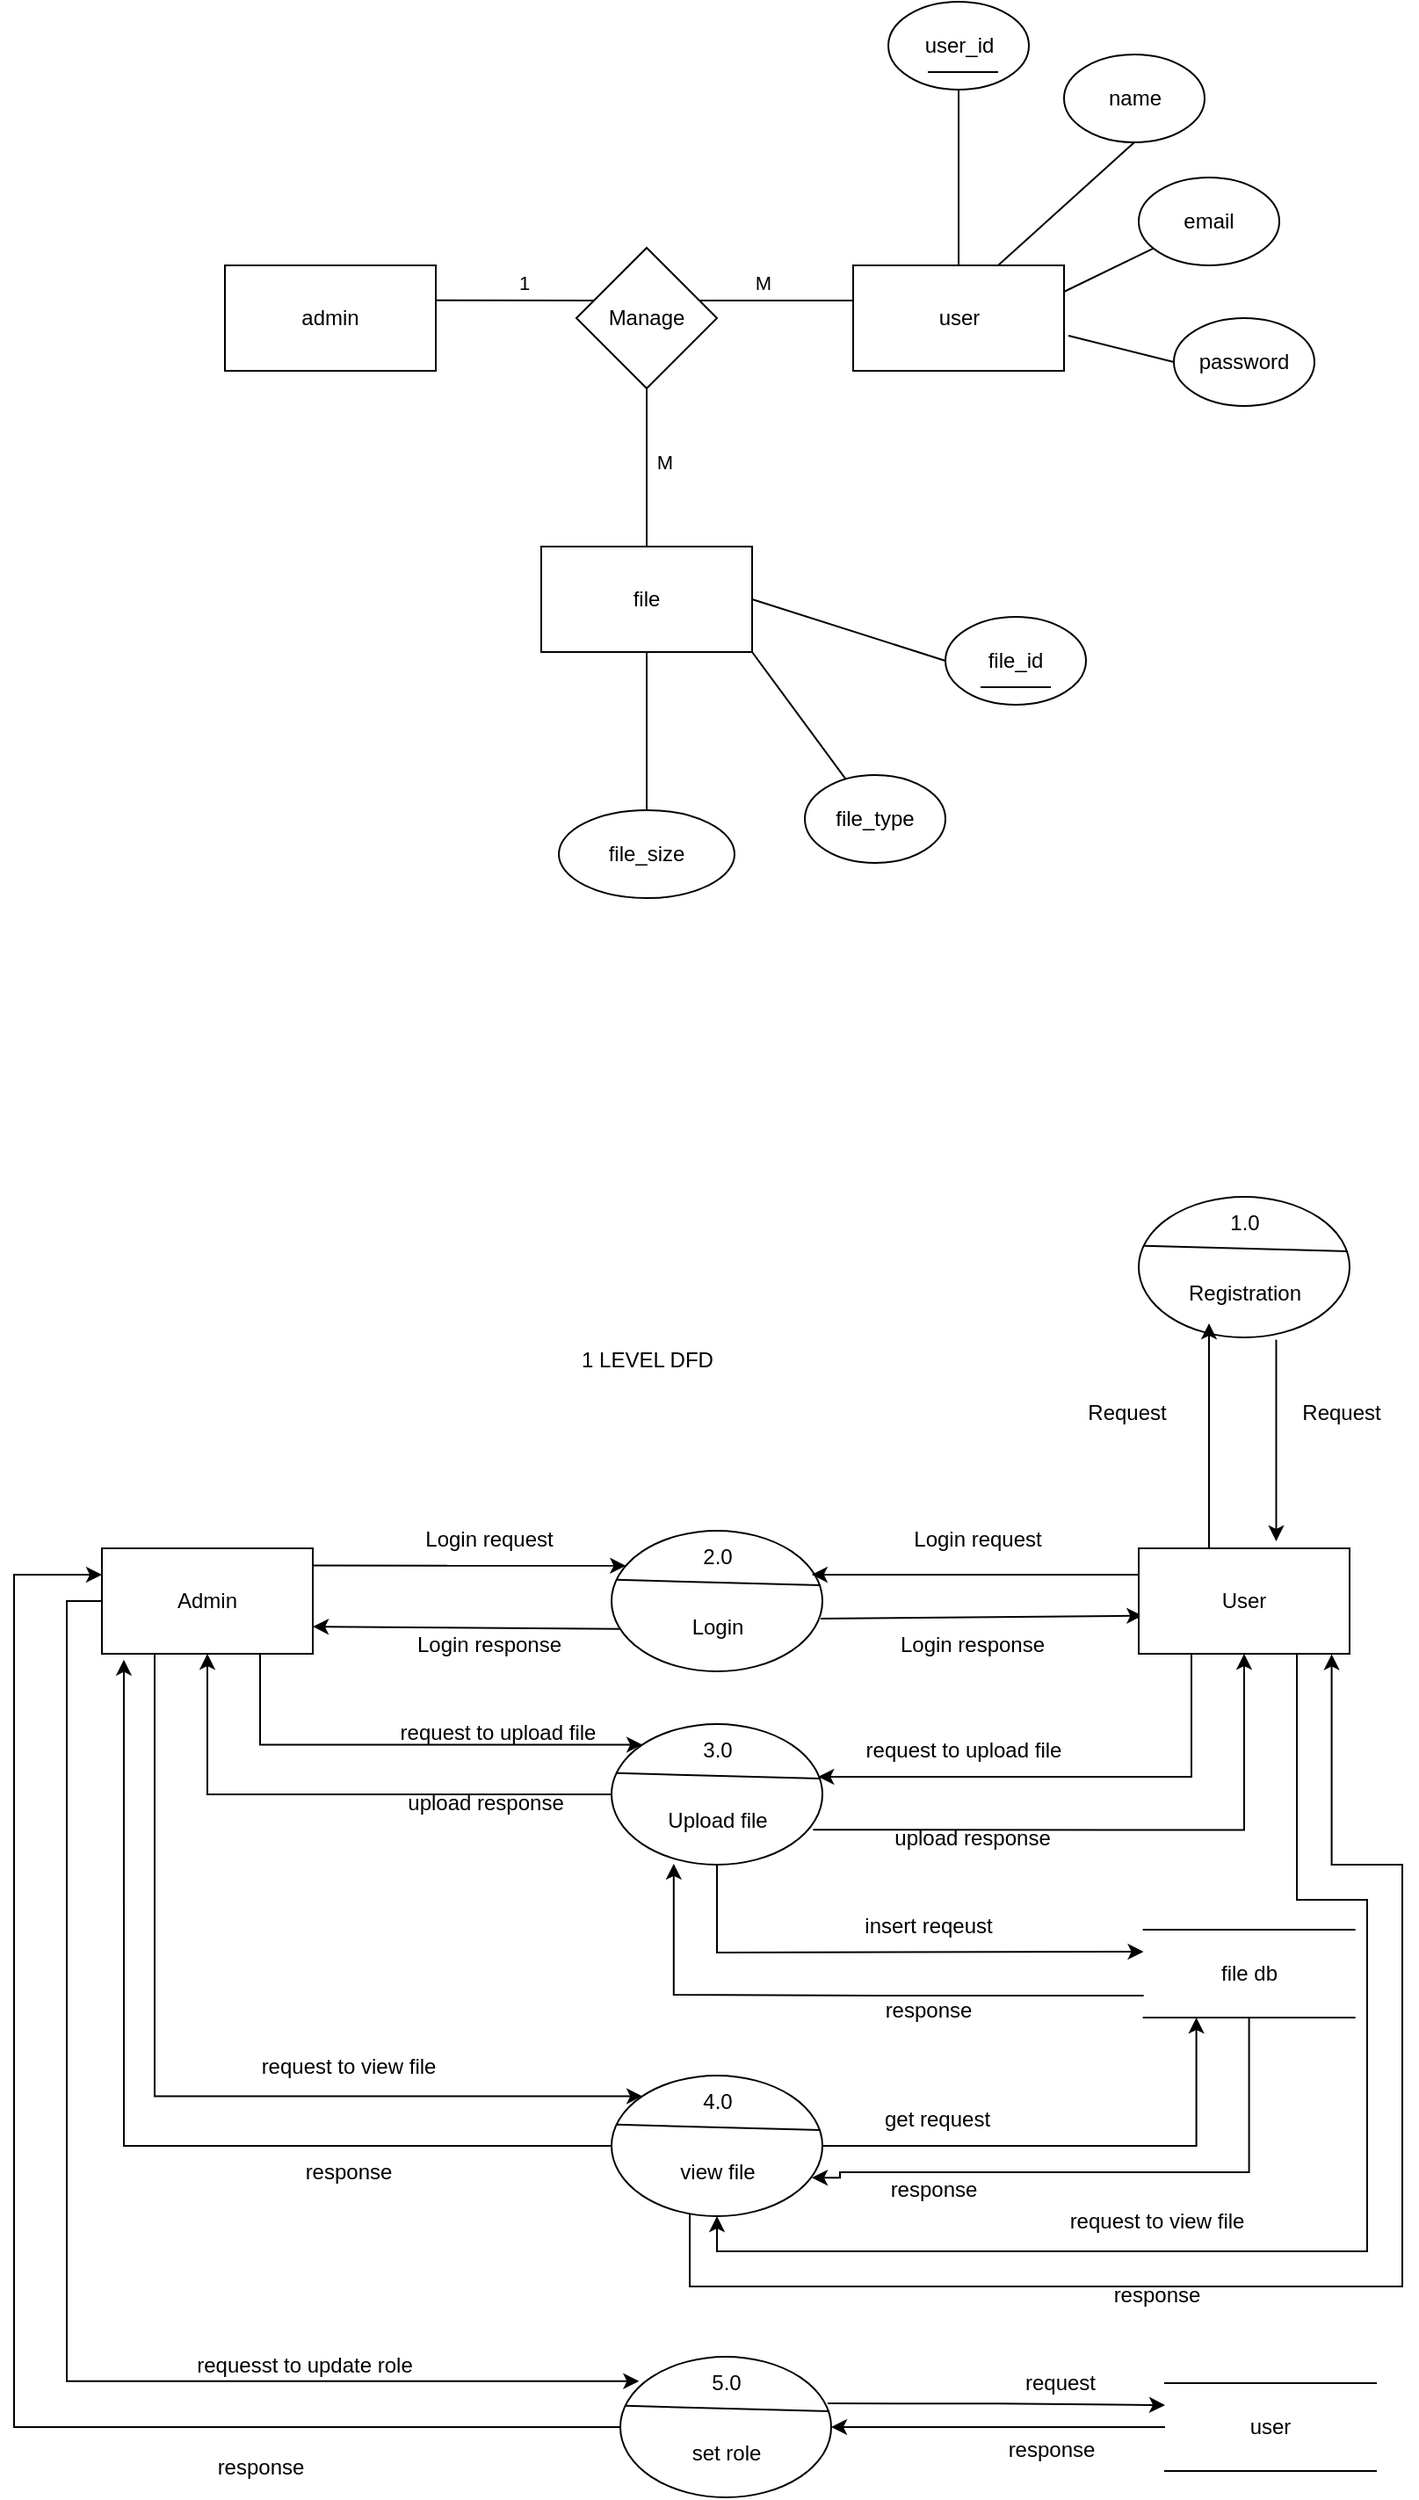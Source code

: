 <mxfile version="28.0.7">
  <diagram name="Page-1" id="f_GxHbI2ts5r_WDmTcf1">
    <mxGraphModel dx="1687" dy="1927" grid="1" gridSize="10" guides="1" tooltips="1" connect="1" arrows="1" fold="1" page="1" pageScale="1" pageWidth="850" pageHeight="1100" math="0" shadow="0">
      <root>
        <mxCell id="0" />
        <mxCell id="1" parent="0" />
        <mxCell id="UQys9rM_CPTPyQWlCEaO-13" value="" style="ellipse;whiteSpace=wrap;html=1;" vertex="1" parent="1">
          <mxGeometry x="420" y="780" width="120" height="80" as="geometry" />
        </mxCell>
        <mxCell id="UQys9rM_CPTPyQWlCEaO-14" value="" style="endArrow=none;html=1;rounded=0;entryX=0.992;entryY=0.388;entryDx=0;entryDy=0;entryPerimeter=0;exitX=0.025;exitY=0.349;exitDx=0;exitDy=0;exitPerimeter=0;" edge="1" parent="1" source="UQys9rM_CPTPyQWlCEaO-13" target="UQys9rM_CPTPyQWlCEaO-13">
          <mxGeometry width="50" height="50" relative="1" as="geometry">
            <mxPoint x="540" y="980" as="sourcePoint" />
            <mxPoint x="610" y="960" as="targetPoint" />
          </mxGeometry>
        </mxCell>
        <mxCell id="UQys9rM_CPTPyQWlCEaO-15" value="2.0" style="text;html=1;align=center;verticalAlign=middle;resizable=0;points=[];autosize=1;strokeColor=none;fillColor=none;" vertex="1" parent="1">
          <mxGeometry x="460" y="780" width="40" height="30" as="geometry" />
        </mxCell>
        <mxCell id="UQys9rM_CPTPyQWlCEaO-16" value="Login" style="text;html=1;align=center;verticalAlign=middle;resizable=0;points=[];autosize=1;strokeColor=none;fillColor=none;" vertex="1" parent="1">
          <mxGeometry x="455" y="820" width="50" height="30" as="geometry" />
        </mxCell>
        <mxCell id="UQys9rM_CPTPyQWlCEaO-17" value="Admin" style="rounded=1;whiteSpace=wrap;html=1;" vertex="1" parent="1">
          <mxGeometry x="130" y="790" width="120" height="60" as="geometry" />
        </mxCell>
        <mxCell id="UQys9rM_CPTPyQWlCEaO-18" value="User" style="rounded=1;whiteSpace=wrap;html=1;" vertex="1" parent="1">
          <mxGeometry x="720" y="790" width="120" height="60" as="geometry" />
        </mxCell>
        <mxCell id="UQys9rM_CPTPyQWlCEaO-19" value="" style="endArrow=classic;html=1;rounded=0;exitX=0.997;exitY=0.163;exitDx=0;exitDy=0;entryX=0.068;entryY=0.249;entryDx=0;entryDy=0;entryPerimeter=0;exitPerimeter=0;" edge="1" parent="1" source="UQys9rM_CPTPyQWlCEaO-17" target="UQys9rM_CPTPyQWlCEaO-13">
          <mxGeometry width="50" height="50" relative="1" as="geometry">
            <mxPoint x="560" y="980" as="sourcePoint" />
            <mxPoint x="430" y="810" as="targetPoint" />
          </mxGeometry>
        </mxCell>
        <mxCell id="UQys9rM_CPTPyQWlCEaO-20" value="Login request" style="text;html=1;align=center;verticalAlign=middle;resizable=0;points=[];autosize=1;strokeColor=none;fillColor=none;" vertex="1" parent="1">
          <mxGeometry x="300" y="770" width="100" height="30" as="geometry" />
        </mxCell>
        <mxCell id="UQys9rM_CPTPyQWlCEaO-23" value="" style="endArrow=classic;html=1;rounded=0;entryX=0.018;entryY=0.639;entryDx=0;entryDy=0;entryPerimeter=0;" edge="1" parent="1" target="UQys9rM_CPTPyQWlCEaO-18">
          <mxGeometry width="50" height="50" relative="1" as="geometry">
            <mxPoint x="539" y="830" as="sourcePoint" />
            <mxPoint x="716.5" y="830" as="targetPoint" />
          </mxGeometry>
        </mxCell>
        <mxCell id="UQys9rM_CPTPyQWlCEaO-25" value="" style="endArrow=classic;html=1;rounded=0;exitX=0;exitY=0.25;exitDx=0;exitDy=0;entryX=0.949;entryY=0.312;entryDx=0;entryDy=0;entryPerimeter=0;" edge="1" parent="1" source="UQys9rM_CPTPyQWlCEaO-18" target="UQys9rM_CPTPyQWlCEaO-13">
          <mxGeometry width="50" height="50" relative="1" as="geometry">
            <mxPoint x="260" y="810" as="sourcePoint" />
            <mxPoint x="438" y="810" as="targetPoint" />
          </mxGeometry>
        </mxCell>
        <mxCell id="UQys9rM_CPTPyQWlCEaO-26" value="" style="endArrow=classic;html=1;rounded=0;entryX=0.949;entryY=0.312;entryDx=0;entryDy=0;entryPerimeter=0;exitX=0.044;exitY=0.698;exitDx=0;exitDy=0;exitPerimeter=0;" edge="1" parent="1" source="UQys9rM_CPTPyQWlCEaO-13">
          <mxGeometry width="50" height="50" relative="1" as="geometry">
            <mxPoint x="410" y="835" as="sourcePoint" />
            <mxPoint x="250" y="834.55" as="targetPoint" />
          </mxGeometry>
        </mxCell>
        <mxCell id="UQys9rM_CPTPyQWlCEaO-27" value="Login request" style="text;html=1;align=center;verticalAlign=middle;resizable=0;points=[];autosize=1;strokeColor=none;fillColor=none;" vertex="1" parent="1">
          <mxGeometry x="577.5" y="770" width="100" height="30" as="geometry" />
        </mxCell>
        <mxCell id="UQys9rM_CPTPyQWlCEaO-28" value="Login response" style="text;html=1;align=center;verticalAlign=middle;resizable=0;points=[];autosize=1;strokeColor=none;fillColor=none;" vertex="1" parent="1">
          <mxGeometry x="295" y="830" width="110" height="30" as="geometry" />
        </mxCell>
        <mxCell id="UQys9rM_CPTPyQWlCEaO-29" value="Login response" style="text;html=1;align=center;verticalAlign=middle;resizable=0;points=[];autosize=1;strokeColor=none;fillColor=none;" vertex="1" parent="1">
          <mxGeometry x="570" y="830" width="110" height="30" as="geometry" />
        </mxCell>
        <mxCell id="UQys9rM_CPTPyQWlCEaO-30" value="" style="ellipse;whiteSpace=wrap;html=1;" vertex="1" parent="1">
          <mxGeometry x="720" y="590" width="120" height="80" as="geometry" />
        </mxCell>
        <mxCell id="UQys9rM_CPTPyQWlCEaO-31" value="" style="endArrow=none;html=1;rounded=0;entryX=0.992;entryY=0.388;entryDx=0;entryDy=0;entryPerimeter=0;exitX=0.025;exitY=0.349;exitDx=0;exitDy=0;exitPerimeter=0;" edge="1" source="UQys9rM_CPTPyQWlCEaO-30" target="UQys9rM_CPTPyQWlCEaO-30" parent="1">
          <mxGeometry width="50" height="50" relative="1" as="geometry">
            <mxPoint x="840" y="790" as="sourcePoint" />
            <mxPoint x="910" y="770" as="targetPoint" />
          </mxGeometry>
        </mxCell>
        <mxCell id="UQys9rM_CPTPyQWlCEaO-32" value="1.0" style="text;html=1;align=center;verticalAlign=middle;resizable=0;points=[];autosize=1;strokeColor=none;fillColor=none;" vertex="1" parent="1">
          <mxGeometry x="760" y="590" width="40" height="30" as="geometry" />
        </mxCell>
        <mxCell id="UQys9rM_CPTPyQWlCEaO-33" value="Registration" style="text;html=1;align=center;verticalAlign=middle;resizable=0;points=[];autosize=1;strokeColor=none;fillColor=none;" vertex="1" parent="1">
          <mxGeometry x="735" y="630" width="90" height="30" as="geometry" />
        </mxCell>
        <mxCell id="UQys9rM_CPTPyQWlCEaO-34" style="edgeStyle=orthogonalEdgeStyle;rounded=0;orthogonalLoop=1;jettySize=auto;html=1;" edge="1" parent="1">
          <mxGeometry relative="1" as="geometry">
            <mxPoint x="760" y="790" as="sourcePoint" />
            <mxPoint x="760" y="662" as="targetPoint" />
          </mxGeometry>
        </mxCell>
        <mxCell id="UQys9rM_CPTPyQWlCEaO-35" style="edgeStyle=orthogonalEdgeStyle;rounded=0;orthogonalLoop=1;jettySize=auto;html=1;exitX=0.652;exitY=1.016;exitDx=0;exitDy=0;entryX=0.652;entryY=-0.067;entryDx=0;entryDy=0;entryPerimeter=0;exitPerimeter=0;" edge="1" parent="1" source="UQys9rM_CPTPyQWlCEaO-30" target="UQys9rM_CPTPyQWlCEaO-18">
          <mxGeometry relative="1" as="geometry" />
        </mxCell>
        <mxCell id="UQys9rM_CPTPyQWlCEaO-36" value="Request" style="text;html=1;align=center;verticalAlign=middle;resizable=0;points=[];autosize=1;strokeColor=none;fillColor=none;" vertex="1" parent="1">
          <mxGeometry x="677.5" y="698" width="70" height="30" as="geometry" />
        </mxCell>
        <mxCell id="UQys9rM_CPTPyQWlCEaO-37" value="Request" style="text;html=1;align=center;verticalAlign=middle;resizable=0;points=[];autosize=1;strokeColor=none;fillColor=none;" vertex="1" parent="1">
          <mxGeometry x="800" y="698" width="70" height="30" as="geometry" />
        </mxCell>
        <mxCell id="UQys9rM_CPTPyQWlCEaO-71" style="edgeStyle=orthogonalEdgeStyle;rounded=0;orthogonalLoop=1;jettySize=auto;html=1;entryX=0.5;entryY=1;entryDx=0;entryDy=0;exitX=0.956;exitY=0.752;exitDx=0;exitDy=0;exitPerimeter=0;" edge="1" parent="1" source="UQys9rM_CPTPyQWlCEaO-59" target="UQys9rM_CPTPyQWlCEaO-18">
          <mxGeometry relative="1" as="geometry" />
        </mxCell>
        <mxCell id="UQys9rM_CPTPyQWlCEaO-86" style="edgeStyle=orthogonalEdgeStyle;rounded=0;orthogonalLoop=1;jettySize=auto;html=1;entryX=0.5;entryY=1;entryDx=0;entryDy=0;" edge="1" parent="1" source="UQys9rM_CPTPyQWlCEaO-59" target="UQys9rM_CPTPyQWlCEaO-79">
          <mxGeometry relative="1" as="geometry" />
        </mxCell>
        <mxCell id="UQys9rM_CPTPyQWlCEaO-59" value="" style="ellipse;whiteSpace=wrap;html=1;" vertex="1" parent="1">
          <mxGeometry x="420" y="890" width="120" height="80" as="geometry" />
        </mxCell>
        <mxCell id="UQys9rM_CPTPyQWlCEaO-60" value="" style="endArrow=none;html=1;rounded=0;entryX=0.992;entryY=0.388;entryDx=0;entryDy=0;entryPerimeter=0;exitX=0.025;exitY=0.349;exitDx=0;exitDy=0;exitPerimeter=0;" edge="1" source="UQys9rM_CPTPyQWlCEaO-59" target="UQys9rM_CPTPyQWlCEaO-59" parent="1">
          <mxGeometry width="50" height="50" relative="1" as="geometry">
            <mxPoint x="540" y="1090" as="sourcePoint" />
            <mxPoint x="610" y="1070" as="targetPoint" />
          </mxGeometry>
        </mxCell>
        <mxCell id="UQys9rM_CPTPyQWlCEaO-61" value="3.0" style="text;html=1;align=center;verticalAlign=middle;resizable=0;points=[];autosize=1;strokeColor=none;fillColor=none;" vertex="1" parent="1">
          <mxGeometry x="460" y="890" width="40" height="30" as="geometry" />
        </mxCell>
        <mxCell id="UQys9rM_CPTPyQWlCEaO-76" style="edgeStyle=orthogonalEdgeStyle;rounded=0;orthogonalLoop=1;jettySize=auto;html=1;entryX=0;entryY=0.25;entryDx=0;entryDy=0;exitX=0.5;exitY=1;exitDx=0;exitDy=0;" edge="1" parent="1" source="UQys9rM_CPTPyQWlCEaO-59" target="UQys9rM_CPTPyQWlCEaO-72">
          <mxGeometry relative="1" as="geometry">
            <mxPoint x="483" y="1007" as="sourcePoint" />
            <Array as="points">
              <mxPoint x="480" y="1020" />
              <mxPoint x="483" y="1020" />
            </Array>
          </mxGeometry>
        </mxCell>
        <mxCell id="UQys9rM_CPTPyQWlCEaO-62" value="Upload file" style="text;html=1;align=center;verticalAlign=middle;resizable=0;points=[];autosize=1;strokeColor=none;fillColor=none;" vertex="1" parent="1">
          <mxGeometry x="440" y="930" width="80" height="30" as="geometry" />
        </mxCell>
        <mxCell id="UQys9rM_CPTPyQWlCEaO-64" value="request to upload file" style="text;html=1;align=center;verticalAlign=middle;resizable=0;points=[];autosize=1;strokeColor=none;fillColor=none;" vertex="1" parent="1">
          <mxGeometry x="555" y="890" width="130" height="30" as="geometry" />
        </mxCell>
        <mxCell id="UQys9rM_CPTPyQWlCEaO-66" value="upload response" style="text;html=1;align=center;verticalAlign=middle;resizable=0;points=[];autosize=1;strokeColor=none;fillColor=none;" vertex="1" parent="1">
          <mxGeometry x="570" y="940" width="110" height="30" as="geometry" />
        </mxCell>
        <mxCell id="UQys9rM_CPTPyQWlCEaO-70" style="edgeStyle=orthogonalEdgeStyle;rounded=0;orthogonalLoop=1;jettySize=auto;html=1;exitX=0.25;exitY=1;exitDx=0;exitDy=0;entryX=0.98;entryY=0.383;entryDx=0;entryDy=0;entryPerimeter=0;" edge="1" parent="1" source="UQys9rM_CPTPyQWlCEaO-18" target="UQys9rM_CPTPyQWlCEaO-59">
          <mxGeometry relative="1" as="geometry">
            <Array as="points">
              <mxPoint x="750" y="920" />
              <mxPoint x="538" y="920" />
            </Array>
          </mxGeometry>
        </mxCell>
        <mxCell id="UQys9rM_CPTPyQWlCEaO-72" value="file db" style="html=1;dashed=0;whiteSpace=wrap;shape=partialRectangle;right=0;left=0;" vertex="1" parent="1">
          <mxGeometry x="722.8" y="1007" width="120" height="50" as="geometry" />
        </mxCell>
        <mxCell id="UQys9rM_CPTPyQWlCEaO-74" style="edgeStyle=orthogonalEdgeStyle;rounded=0;orthogonalLoop=1;jettySize=auto;html=1;exitX=0;exitY=0.75;exitDx=0;exitDy=0;entryX=0.295;entryY=0.993;entryDx=0;entryDy=0;entryPerimeter=0;" edge="1" parent="1" source="UQys9rM_CPTPyQWlCEaO-72" target="UQys9rM_CPTPyQWlCEaO-59">
          <mxGeometry relative="1" as="geometry">
            <mxPoint x="567.8" y="1037" as="sourcePoint" />
            <mxPoint x="455.04" y="1000" as="targetPoint" />
            <Array as="points">
              <mxPoint x="568" y="1045" />
              <mxPoint x="455" y="1044" />
            </Array>
          </mxGeometry>
        </mxCell>
        <mxCell id="UQys9rM_CPTPyQWlCEaO-77" value="insert reqeust" style="text;html=1;align=center;verticalAlign=middle;resizable=0;points=[];autosize=1;strokeColor=none;fillColor=none;" vertex="1" parent="1">
          <mxGeometry x="550" y="990" width="100" height="30" as="geometry" />
        </mxCell>
        <mxCell id="UQys9rM_CPTPyQWlCEaO-78" value="response" style="text;html=1;align=center;verticalAlign=middle;resizable=0;points=[];autosize=1;strokeColor=none;fillColor=none;" vertex="1" parent="1">
          <mxGeometry x="565" y="1038" width="70" height="30" as="geometry" />
        </mxCell>
        <mxCell id="UQys9rM_CPTPyQWlCEaO-84" style="edgeStyle=orthogonalEdgeStyle;rounded=0;orthogonalLoop=1;jettySize=auto;html=1;exitX=0.75;exitY=1;exitDx=0;exitDy=0;entryX=0;entryY=0;entryDx=0;entryDy=0;" edge="1" parent="1" source="UQys9rM_CPTPyQWlCEaO-79" target="UQys9rM_CPTPyQWlCEaO-59">
          <mxGeometry relative="1" as="geometry">
            <Array as="points">
              <mxPoint x="220" y="902" />
            </Array>
          </mxGeometry>
        </mxCell>
        <mxCell id="UQys9rM_CPTPyQWlCEaO-105" style="edgeStyle=orthogonalEdgeStyle;rounded=0;orthogonalLoop=1;jettySize=auto;html=1;exitX=0.25;exitY=1;exitDx=0;exitDy=0;entryX=0;entryY=0;entryDx=0;entryDy=0;" edge="1" parent="1" source="UQys9rM_CPTPyQWlCEaO-79" target="UQys9rM_CPTPyQWlCEaO-88">
          <mxGeometry relative="1" as="geometry">
            <Array as="points">
              <mxPoint x="160" y="1102" />
            </Array>
          </mxGeometry>
        </mxCell>
        <mxCell id="UQys9rM_CPTPyQWlCEaO-79" value="Admin" style="rounded=0;whiteSpace=wrap;html=1;" vertex="1" parent="1">
          <mxGeometry x="130" y="790" width="120" height="60" as="geometry" />
        </mxCell>
        <mxCell id="UQys9rM_CPTPyQWlCEaO-99" style="edgeStyle=orthogonalEdgeStyle;rounded=0;orthogonalLoop=1;jettySize=auto;html=1;exitX=0.75;exitY=1;exitDx=0;exitDy=0;entryX=0.5;entryY=1;entryDx=0;entryDy=0;" edge="1" parent="1" source="UQys9rM_CPTPyQWlCEaO-80" target="UQys9rM_CPTPyQWlCEaO-88">
          <mxGeometry relative="1" as="geometry">
            <Array as="points">
              <mxPoint x="810" y="990" />
              <mxPoint x="850" y="990" />
              <mxPoint x="850" y="1190" />
              <mxPoint x="480" y="1190" />
            </Array>
          </mxGeometry>
        </mxCell>
        <mxCell id="UQys9rM_CPTPyQWlCEaO-80" value="User" style="rounded=0;whiteSpace=wrap;html=1;" vertex="1" parent="1">
          <mxGeometry x="720" y="790" width="120" height="60" as="geometry" />
        </mxCell>
        <mxCell id="UQys9rM_CPTPyQWlCEaO-85" value="request to upload file" style="text;html=1;align=center;verticalAlign=middle;resizable=0;points=[];autosize=1;strokeColor=none;fillColor=none;" vertex="1" parent="1">
          <mxGeometry x="290" y="880" width="130" height="30" as="geometry" />
        </mxCell>
        <mxCell id="UQys9rM_CPTPyQWlCEaO-87" value="upload response" style="text;html=1;align=center;verticalAlign=middle;resizable=0;points=[];autosize=1;strokeColor=none;fillColor=none;" vertex="1" parent="1">
          <mxGeometry x="292.5" y="920" width="110" height="30" as="geometry" />
        </mxCell>
        <mxCell id="UQys9rM_CPTPyQWlCEaO-92" style="edgeStyle=orthogonalEdgeStyle;rounded=0;orthogonalLoop=1;jettySize=auto;html=1;entryX=0.25;entryY=1;entryDx=0;entryDy=0;" edge="1" parent="1" source="UQys9rM_CPTPyQWlCEaO-88" target="UQys9rM_CPTPyQWlCEaO-72">
          <mxGeometry relative="1" as="geometry" />
        </mxCell>
        <mxCell id="UQys9rM_CPTPyQWlCEaO-100" style="edgeStyle=orthogonalEdgeStyle;rounded=0;orthogonalLoop=1;jettySize=auto;html=1;exitX=0.371;exitY=0.976;exitDx=0;exitDy=0;entryX=0.915;entryY=1.004;entryDx=0;entryDy=0;entryPerimeter=0;exitPerimeter=0;" edge="1" parent="1" source="UQys9rM_CPTPyQWlCEaO-88" target="UQys9rM_CPTPyQWlCEaO-80">
          <mxGeometry relative="1" as="geometry">
            <mxPoint x="830" y="860" as="targetPoint" />
            <Array as="points">
              <mxPoint x="464" y="1210" />
              <mxPoint x="870" y="1210" />
              <mxPoint x="870" y="970" />
              <mxPoint x="830" y="970" />
            </Array>
          </mxGeometry>
        </mxCell>
        <mxCell id="UQys9rM_CPTPyQWlCEaO-88" value="" style="ellipse;whiteSpace=wrap;html=1;" vertex="1" parent="1">
          <mxGeometry x="420" y="1090" width="120" height="80" as="geometry" />
        </mxCell>
        <mxCell id="UQys9rM_CPTPyQWlCEaO-89" value="" style="endArrow=none;html=1;rounded=0;entryX=0.992;entryY=0.388;entryDx=0;entryDy=0;entryPerimeter=0;exitX=0.025;exitY=0.349;exitDx=0;exitDy=0;exitPerimeter=0;" edge="1" source="UQys9rM_CPTPyQWlCEaO-88" target="UQys9rM_CPTPyQWlCEaO-88" parent="1">
          <mxGeometry width="50" height="50" relative="1" as="geometry">
            <mxPoint x="540" y="1290" as="sourcePoint" />
            <mxPoint x="610" y="1270" as="targetPoint" />
          </mxGeometry>
        </mxCell>
        <mxCell id="UQys9rM_CPTPyQWlCEaO-90" value="4.0" style="text;html=1;align=center;verticalAlign=middle;resizable=0;points=[];autosize=1;strokeColor=none;fillColor=none;" vertex="1" parent="1">
          <mxGeometry x="460" y="1090" width="40" height="30" as="geometry" />
        </mxCell>
        <mxCell id="UQys9rM_CPTPyQWlCEaO-91" value="view file" style="text;html=1;align=center;verticalAlign=middle;resizable=0;points=[];autosize=1;strokeColor=none;fillColor=none;" vertex="1" parent="1">
          <mxGeometry x="445" y="1130" width="70" height="30" as="geometry" />
        </mxCell>
        <mxCell id="UQys9rM_CPTPyQWlCEaO-93" style="edgeStyle=orthogonalEdgeStyle;rounded=0;orthogonalLoop=1;jettySize=auto;html=1;exitX=0.5;exitY=1;exitDx=0;exitDy=0;entryX=0.95;entryY=0.726;entryDx=0;entryDy=0;entryPerimeter=0;" edge="1" parent="1" source="UQys9rM_CPTPyQWlCEaO-72" target="UQys9rM_CPTPyQWlCEaO-88">
          <mxGeometry relative="1" as="geometry">
            <Array as="points">
              <mxPoint x="783" y="1145" />
              <mxPoint x="550" y="1145" />
              <mxPoint x="550" y="1148" />
            </Array>
          </mxGeometry>
        </mxCell>
        <mxCell id="UQys9rM_CPTPyQWlCEaO-94" value="get request" style="text;html=1;align=center;verticalAlign=middle;resizable=0;points=[];autosize=1;strokeColor=none;fillColor=none;" vertex="1" parent="1">
          <mxGeometry x="565" y="1100" width="80" height="30" as="geometry" />
        </mxCell>
        <mxCell id="UQys9rM_CPTPyQWlCEaO-95" value="response" style="text;html=1;align=center;verticalAlign=middle;resizable=0;points=[];autosize=1;strokeColor=none;fillColor=none;" vertex="1" parent="1">
          <mxGeometry x="567.5" y="1140" width="70" height="30" as="geometry" />
        </mxCell>
        <mxCell id="UQys9rM_CPTPyQWlCEaO-101" value="request to view file" style="text;html=1;align=center;verticalAlign=middle;resizable=0;points=[];autosize=1;strokeColor=none;fillColor=none;" vertex="1" parent="1">
          <mxGeometry x="670" y="1158" width="120" height="30" as="geometry" />
        </mxCell>
        <mxCell id="UQys9rM_CPTPyQWlCEaO-103" value="response" style="text;html=1;align=center;verticalAlign=middle;resizable=0;points=[];autosize=1;strokeColor=none;fillColor=none;" vertex="1" parent="1">
          <mxGeometry x="695" y="1200" width="70" height="30" as="geometry" />
        </mxCell>
        <mxCell id="UQys9rM_CPTPyQWlCEaO-106" style="edgeStyle=orthogonalEdgeStyle;rounded=0;orthogonalLoop=1;jettySize=auto;html=1;exitX=0;exitY=0.5;exitDx=0;exitDy=0;entryX=0.104;entryY=1.056;entryDx=0;entryDy=0;entryPerimeter=0;" edge="1" parent="1" source="UQys9rM_CPTPyQWlCEaO-88" target="UQys9rM_CPTPyQWlCEaO-79">
          <mxGeometry relative="1" as="geometry" />
        </mxCell>
        <mxCell id="UQys9rM_CPTPyQWlCEaO-107" value="request to view file" style="text;html=1;align=center;verticalAlign=middle;resizable=0;points=[];autosize=1;strokeColor=none;fillColor=none;" vertex="1" parent="1">
          <mxGeometry x="210" y="1070" width="120" height="30" as="geometry" />
        </mxCell>
        <mxCell id="UQys9rM_CPTPyQWlCEaO-108" value="response" style="text;html=1;align=center;verticalAlign=middle;resizable=0;points=[];autosize=1;strokeColor=none;fillColor=none;" vertex="1" parent="1">
          <mxGeometry x="235" y="1130" width="70" height="30" as="geometry" />
        </mxCell>
        <mxCell id="UQys9rM_CPTPyQWlCEaO-126" style="edgeStyle=orthogonalEdgeStyle;rounded=0;orthogonalLoop=1;jettySize=auto;html=1;exitX=0.983;exitY=0.332;exitDx=0;exitDy=0;entryX=0;entryY=0.25;entryDx=0;entryDy=0;exitPerimeter=0;" edge="1" parent="1" source="UQys9rM_CPTPyQWlCEaO-117" target="UQys9rM_CPTPyQWlCEaO-125">
          <mxGeometry relative="1" as="geometry" />
        </mxCell>
        <mxCell id="UQys9rM_CPTPyQWlCEaO-117" value="" style="ellipse;whiteSpace=wrap;html=1;" vertex="1" parent="1">
          <mxGeometry x="425" y="1250" width="120" height="80" as="geometry" />
        </mxCell>
        <mxCell id="UQys9rM_CPTPyQWlCEaO-118" value="" style="endArrow=none;html=1;rounded=0;entryX=0.992;entryY=0.388;entryDx=0;entryDy=0;entryPerimeter=0;exitX=0.025;exitY=0.349;exitDx=0;exitDy=0;exitPerimeter=0;" edge="1" source="UQys9rM_CPTPyQWlCEaO-117" target="UQys9rM_CPTPyQWlCEaO-117" parent="1">
          <mxGeometry width="50" height="50" relative="1" as="geometry">
            <mxPoint x="545" y="1450" as="sourcePoint" />
            <mxPoint x="615" y="1430" as="targetPoint" />
          </mxGeometry>
        </mxCell>
        <mxCell id="UQys9rM_CPTPyQWlCEaO-119" value="5.0" style="text;html=1;align=center;verticalAlign=middle;resizable=0;points=[];autosize=1;strokeColor=none;fillColor=none;" vertex="1" parent="1">
          <mxGeometry x="465" y="1250" width="40" height="30" as="geometry" />
        </mxCell>
        <mxCell id="UQys9rM_CPTPyQWlCEaO-123" style="edgeStyle=orthogonalEdgeStyle;rounded=0;orthogonalLoop=1;jettySize=auto;html=1;entryX=0;entryY=0.25;entryDx=0;entryDy=0;exitX=0;exitY=0.5;exitDx=0;exitDy=0;" edge="1" parent="1" source="UQys9rM_CPTPyQWlCEaO-117" target="UQys9rM_CPTPyQWlCEaO-79">
          <mxGeometry relative="1" as="geometry">
            <Array as="points">
              <mxPoint x="80" y="1290" />
              <mxPoint x="80" y="805" />
            </Array>
          </mxGeometry>
        </mxCell>
        <mxCell id="UQys9rM_CPTPyQWlCEaO-120" value="set role" style="text;html=1;align=center;verticalAlign=middle;resizable=0;points=[];autosize=1;strokeColor=none;fillColor=none;" vertex="1" parent="1">
          <mxGeometry x="455" y="1290" width="60" height="30" as="geometry" />
        </mxCell>
        <mxCell id="UQys9rM_CPTPyQWlCEaO-121" style="edgeStyle=orthogonalEdgeStyle;rounded=0;orthogonalLoop=1;jettySize=auto;html=1;entryX=0.089;entryY=0.174;entryDx=0;entryDy=0;entryPerimeter=0;" edge="1" parent="1" source="UQys9rM_CPTPyQWlCEaO-79" target="UQys9rM_CPTPyQWlCEaO-117">
          <mxGeometry relative="1" as="geometry">
            <Array as="points">
              <mxPoint x="110" y="820" />
              <mxPoint x="110" y="1264" />
            </Array>
          </mxGeometry>
        </mxCell>
        <mxCell id="UQys9rM_CPTPyQWlCEaO-122" value="requesst to update role" style="text;html=1;align=center;verticalAlign=middle;resizable=0;points=[];autosize=1;strokeColor=none;fillColor=none;" vertex="1" parent="1">
          <mxGeometry x="170" y="1240" width="150" height="30" as="geometry" />
        </mxCell>
        <mxCell id="UQys9rM_CPTPyQWlCEaO-124" value="response" style="text;html=1;align=center;verticalAlign=middle;resizable=0;points=[];autosize=1;strokeColor=none;fillColor=none;" vertex="1" parent="1">
          <mxGeometry x="185" y="1298" width="70" height="30" as="geometry" />
        </mxCell>
        <mxCell id="UQys9rM_CPTPyQWlCEaO-125" value="user" style="html=1;dashed=0;whiteSpace=wrap;shape=partialRectangle;right=0;left=0;" vertex="1" parent="1">
          <mxGeometry x="735" y="1265" width="120" height="50" as="geometry" />
        </mxCell>
        <mxCell id="UQys9rM_CPTPyQWlCEaO-127" value="request" style="text;html=1;align=center;verticalAlign=middle;resizable=0;points=[];autosize=1;strokeColor=none;fillColor=none;" vertex="1" parent="1">
          <mxGeometry x="645" y="1250" width="60" height="30" as="geometry" />
        </mxCell>
        <mxCell id="UQys9rM_CPTPyQWlCEaO-128" style="edgeStyle=orthogonalEdgeStyle;rounded=0;orthogonalLoop=1;jettySize=auto;html=1;entryX=1;entryY=0.5;entryDx=0;entryDy=0;" edge="1" parent="1" source="UQys9rM_CPTPyQWlCEaO-125" target="UQys9rM_CPTPyQWlCEaO-117">
          <mxGeometry relative="1" as="geometry" />
        </mxCell>
        <mxCell id="UQys9rM_CPTPyQWlCEaO-129" value="response" style="text;html=1;align=center;verticalAlign=middle;resizable=0;points=[];autosize=1;strokeColor=none;fillColor=none;" vertex="1" parent="1">
          <mxGeometry x="635" y="1288" width="70" height="30" as="geometry" />
        </mxCell>
        <mxCell id="UQys9rM_CPTPyQWlCEaO-130" value="1 LEVEL DFD" style="text;html=1;align=center;verticalAlign=middle;resizable=0;points=[];autosize=1;strokeColor=none;fillColor=none;" vertex="1" parent="1">
          <mxGeometry x="390" y="668" width="100" height="30" as="geometry" />
        </mxCell>
        <mxCell id="UQys9rM_CPTPyQWlCEaO-131" value="user" style="rounded=0;whiteSpace=wrap;html=1;" vertex="1" parent="1">
          <mxGeometry x="557.5" y="60" width="120" height="60" as="geometry" />
        </mxCell>
        <mxCell id="UQys9rM_CPTPyQWlCEaO-133" value="admin" style="rounded=0;whiteSpace=wrap;html=1;" vertex="1" parent="1">
          <mxGeometry x="200" y="60" width="120" height="60" as="geometry" />
        </mxCell>
        <mxCell id="UQys9rM_CPTPyQWlCEaO-134" value="Manage" style="rhombus;whiteSpace=wrap;html=1;" vertex="1" parent="1">
          <mxGeometry x="400" y="50" width="80" height="80" as="geometry" />
        </mxCell>
        <mxCell id="UQys9rM_CPTPyQWlCEaO-135" value="1" style="endArrow=none;html=1;rounded=0;exitX=1.002;exitY=0.332;exitDx=0;exitDy=0;exitPerimeter=0;" edge="1" parent="1" source="UQys9rM_CPTPyQWlCEaO-133">
          <mxGeometry x="0.108" y="10" width="50" height="50" relative="1" as="geometry">
            <mxPoint x="450" y="260" as="sourcePoint" />
            <mxPoint x="410" y="80" as="targetPoint" />
            <mxPoint as="offset" />
          </mxGeometry>
        </mxCell>
        <mxCell id="UQys9rM_CPTPyQWlCEaO-136" value="" style="endArrow=none;html=1;rounded=0;" edge="1" parent="1">
          <mxGeometry width="50" height="50" relative="1" as="geometry">
            <mxPoint x="470" y="80" as="sourcePoint" />
            <mxPoint x="557.5" y="80" as="targetPoint" />
          </mxGeometry>
        </mxCell>
        <mxCell id="UQys9rM_CPTPyQWlCEaO-172" value="M" style="edgeLabel;html=1;align=center;verticalAlign=middle;resizable=0;points=[];" vertex="1" connectable="0" parent="UQys9rM_CPTPyQWlCEaO-136">
          <mxGeometry x="-0.162" relative="1" as="geometry">
            <mxPoint x="-1" y="-10" as="offset" />
          </mxGeometry>
        </mxCell>
        <mxCell id="UQys9rM_CPTPyQWlCEaO-137" value="File" style="whiteSpace=wrap;html=1;" vertex="1" parent="1">
          <mxGeometry x="380" y="220" width="120" height="60" as="geometry" />
        </mxCell>
        <mxCell id="UQys9rM_CPTPyQWlCEaO-139" value="" style="endArrow=none;html=1;rounded=0;entryX=0.5;entryY=0;entryDx=0;entryDy=0;exitX=0.5;exitY=1;exitDx=0;exitDy=0;" edge="1" parent="1" source="UQys9rM_CPTPyQWlCEaO-134" target="UQys9rM_CPTPyQWlCEaO-137">
          <mxGeometry width="50" height="50" relative="1" as="geometry">
            <mxPoint x="390" y="180" as="sourcePoint" />
            <mxPoint x="477.5" y="180" as="targetPoint" />
          </mxGeometry>
        </mxCell>
        <mxCell id="UQys9rM_CPTPyQWlCEaO-173" value="M" style="edgeLabel;html=1;align=center;verticalAlign=middle;resizable=0;points=[];" vertex="1" connectable="0" parent="UQys9rM_CPTPyQWlCEaO-139">
          <mxGeometry x="-0.071" relative="1" as="geometry">
            <mxPoint x="10" as="offset" />
          </mxGeometry>
        </mxCell>
        <mxCell id="UQys9rM_CPTPyQWlCEaO-142" value="user_id" style="ellipse;whiteSpace=wrap;html=1;rounded=0;" vertex="1" parent="1">
          <mxGeometry x="577.5" y="-90" width="80" height="50" as="geometry" />
        </mxCell>
        <mxCell id="UQys9rM_CPTPyQWlCEaO-144" value="name" style="ellipse;whiteSpace=wrap;html=1;rounded=0;" vertex="1" parent="1">
          <mxGeometry x="677.5" y="-60" width="80" height="50" as="geometry" />
        </mxCell>
        <mxCell id="UQys9rM_CPTPyQWlCEaO-145" value="email" style="ellipse;whiteSpace=wrap;html=1;rounded=0;" vertex="1" parent="1">
          <mxGeometry x="720" y="10" width="80" height="50" as="geometry" />
        </mxCell>
        <mxCell id="UQys9rM_CPTPyQWlCEaO-146" value="password" style="ellipse;whiteSpace=wrap;html=1;rounded=0;" vertex="1" parent="1">
          <mxGeometry x="740" y="90" width="80" height="50" as="geometry" />
        </mxCell>
        <mxCell id="UQys9rM_CPTPyQWlCEaO-147" value="" style="endArrow=none;html=1;rounded=0;entryX=0.5;entryY=0;entryDx=0;entryDy=0;exitX=0.5;exitY=1;exitDx=0;exitDy=0;" edge="1" parent="1" source="UQys9rM_CPTPyQWlCEaO-142" target="UQys9rM_CPTPyQWlCEaO-131">
          <mxGeometry width="50" height="50" relative="1" as="geometry">
            <mxPoint x="480" y="90" as="sourcePoint" />
            <mxPoint x="567.5" y="90" as="targetPoint" />
          </mxGeometry>
        </mxCell>
        <mxCell id="UQys9rM_CPTPyQWlCEaO-149" value="" style="endArrow=none;html=1;rounded=0;exitX=0.5;exitY=1;exitDx=0;exitDy=0;" edge="1" parent="1" source="UQys9rM_CPTPyQWlCEaO-144">
          <mxGeometry width="50" height="50" relative="1" as="geometry">
            <mxPoint x="628" y="-30" as="sourcePoint" />
            <mxPoint x="640" y="60" as="targetPoint" />
          </mxGeometry>
        </mxCell>
        <mxCell id="UQys9rM_CPTPyQWlCEaO-150" value="" style="endArrow=none;html=1;rounded=0;entryX=1;entryY=0.25;entryDx=0;entryDy=0;" edge="1" parent="1" source="UQys9rM_CPTPyQWlCEaO-145" target="UQys9rM_CPTPyQWlCEaO-131">
          <mxGeometry width="50" height="50" relative="1" as="geometry">
            <mxPoint x="728" as="sourcePoint" />
            <mxPoint x="650" y="70" as="targetPoint" />
          </mxGeometry>
        </mxCell>
        <mxCell id="UQys9rM_CPTPyQWlCEaO-151" value="" style="endArrow=none;html=1;rounded=0;exitX=0;exitY=0.5;exitDx=0;exitDy=0;" edge="1" parent="1" source="UQys9rM_CPTPyQWlCEaO-146">
          <mxGeometry width="50" height="50" relative="1" as="geometry">
            <mxPoint x="743" y="63" as="sourcePoint" />
            <mxPoint x="680" y="100" as="targetPoint" />
          </mxGeometry>
        </mxCell>
        <mxCell id="UQys9rM_CPTPyQWlCEaO-152" value="file" style="rounded=0;whiteSpace=wrap;html=1;" vertex="1" parent="1">
          <mxGeometry x="380" y="220" width="120" height="60" as="geometry" />
        </mxCell>
        <mxCell id="UQys9rM_CPTPyQWlCEaO-154" value="file_id" style="ellipse;whiteSpace=wrap;html=1;rounded=0;" vertex="1" parent="1">
          <mxGeometry x="610" y="260" width="80" height="50" as="geometry" />
        </mxCell>
        <mxCell id="UQys9rM_CPTPyQWlCEaO-155" value="file_type" style="ellipse;whiteSpace=wrap;html=1;rounded=0;" vertex="1" parent="1">
          <mxGeometry x="530" y="350" width="80" height="50" as="geometry" />
        </mxCell>
        <mxCell id="UQys9rM_CPTPyQWlCEaO-156" value="file_size" style="ellipse;whiteSpace=wrap;html=1;rounded=0;" vertex="1" parent="1">
          <mxGeometry x="390" y="370" width="100" height="50" as="geometry" />
        </mxCell>
        <mxCell id="UQys9rM_CPTPyQWlCEaO-158" value="" style="endArrow=none;html=1;rounded=0;exitX=0;exitY=0.5;exitDx=0;exitDy=0;entryX=1;entryY=0.5;entryDx=0;entryDy=0;" edge="1" source="UQys9rM_CPTPyQWlCEaO-154" parent="1" target="UQys9rM_CPTPyQWlCEaO-152">
          <mxGeometry width="50" height="50" relative="1" as="geometry">
            <mxPoint x="450.5" y="130" as="sourcePoint" />
            <mxPoint x="462.5" y="220" as="targetPoint" />
          </mxGeometry>
        </mxCell>
        <mxCell id="UQys9rM_CPTPyQWlCEaO-159" value="" style="endArrow=none;html=1;rounded=0;entryX=1;entryY=1;entryDx=0;entryDy=0;" edge="1" source="UQys9rM_CPTPyQWlCEaO-155" target="UQys9rM_CPTPyQWlCEaO-152" parent="1">
          <mxGeometry width="50" height="50" relative="1" as="geometry">
            <mxPoint x="550.5" y="160" as="sourcePoint" />
            <mxPoint x="472.5" y="230" as="targetPoint" />
          </mxGeometry>
        </mxCell>
        <mxCell id="UQys9rM_CPTPyQWlCEaO-160" value="" style="endArrow=none;html=1;rounded=0;exitX=0.5;exitY=0;exitDx=0;exitDy=0;entryX=0.5;entryY=1;entryDx=0;entryDy=0;" edge="1" source="UQys9rM_CPTPyQWlCEaO-156" parent="1" target="UQys9rM_CPTPyQWlCEaO-152">
          <mxGeometry width="50" height="50" relative="1" as="geometry">
            <mxPoint x="565.5" y="223" as="sourcePoint" />
            <mxPoint x="502.5" y="260" as="targetPoint" />
          </mxGeometry>
        </mxCell>
        <mxCell id="UQys9rM_CPTPyQWlCEaO-166" value="" style="endArrow=none;html=1;rounded=0;" edge="1" parent="1">
          <mxGeometry width="50" height="50" relative="1" as="geometry">
            <mxPoint x="630" y="300" as="sourcePoint" />
            <mxPoint x="670" y="300" as="targetPoint" />
          </mxGeometry>
        </mxCell>
        <mxCell id="UQys9rM_CPTPyQWlCEaO-167" value="" style="endArrow=none;html=1;rounded=0;" edge="1" parent="1">
          <mxGeometry width="50" height="50" relative="1" as="geometry">
            <mxPoint x="600" y="-50" as="sourcePoint" />
            <mxPoint x="640" y="-50" as="targetPoint" />
          </mxGeometry>
        </mxCell>
      </root>
    </mxGraphModel>
  </diagram>
</mxfile>
